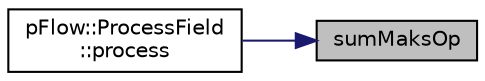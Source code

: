 digraph "sumMaksOp"
{
 // LATEX_PDF_SIZE
  edge [fontname="Helvetica",fontsize="10",labelfontname="Helvetica",labelfontsize="10"];
  node [fontname="Helvetica",fontsize="10",shape=record];
  rankdir="RL";
  Node1 [label="sumMaksOp",height=0.2,width=0.4,color="black", fillcolor="grey75", style="filled", fontcolor="black",tooltip=" "];
  Node1 -> Node2 [dir="back",color="midnightblue",fontsize="10",style="solid",fontname="Helvetica"];
  Node2 [label="pFlow::ProcessField\l::process",height=0.2,width=0.4,color="black", fillcolor="white", style="filled",URL="$classpFlow_1_1ProcessField.html#a76fef293a73e2b41dd4e462dc62470cf",tooltip=" "];
}
